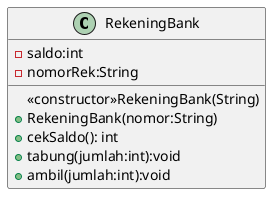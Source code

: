 @startuml
class RekeningBank{
-saldo:int
-nomorRek:String
<<constructor>>RekeningBank(String)
+RekeningBank(nomor:String)
+cekSaldo(): int
+tabung(jumlah:int):void
+ambil(jumlah:int):void
}
@enduml